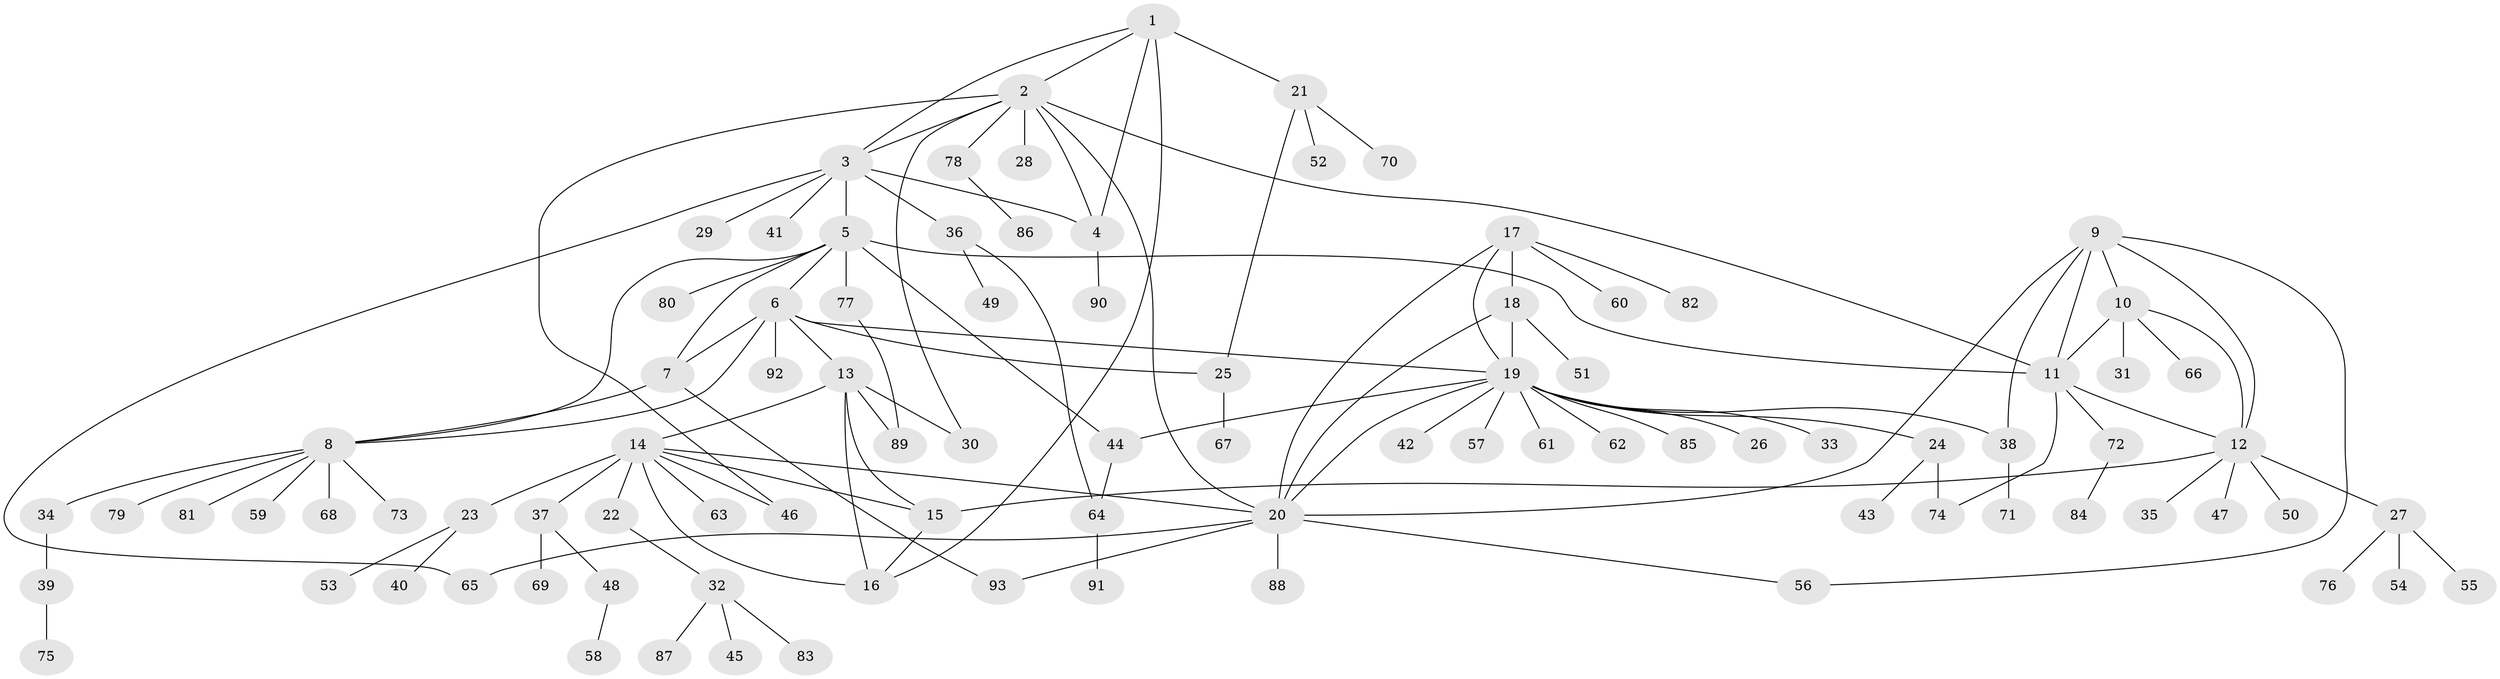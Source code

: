// Generated by graph-tools (version 1.1) at 2025/26/03/09/25 03:26:44]
// undirected, 93 vertices, 124 edges
graph export_dot {
graph [start="1"]
  node [color=gray90,style=filled];
  1;
  2;
  3;
  4;
  5;
  6;
  7;
  8;
  9;
  10;
  11;
  12;
  13;
  14;
  15;
  16;
  17;
  18;
  19;
  20;
  21;
  22;
  23;
  24;
  25;
  26;
  27;
  28;
  29;
  30;
  31;
  32;
  33;
  34;
  35;
  36;
  37;
  38;
  39;
  40;
  41;
  42;
  43;
  44;
  45;
  46;
  47;
  48;
  49;
  50;
  51;
  52;
  53;
  54;
  55;
  56;
  57;
  58;
  59;
  60;
  61;
  62;
  63;
  64;
  65;
  66;
  67;
  68;
  69;
  70;
  71;
  72;
  73;
  74;
  75;
  76;
  77;
  78;
  79;
  80;
  81;
  82;
  83;
  84;
  85;
  86;
  87;
  88;
  89;
  90;
  91;
  92;
  93;
  1 -- 2;
  1 -- 3;
  1 -- 4;
  1 -- 16;
  1 -- 21;
  2 -- 3;
  2 -- 4;
  2 -- 11;
  2 -- 20;
  2 -- 28;
  2 -- 30;
  2 -- 46;
  2 -- 78;
  3 -- 4;
  3 -- 5;
  3 -- 29;
  3 -- 36;
  3 -- 41;
  3 -- 65;
  4 -- 90;
  5 -- 6;
  5 -- 7;
  5 -- 8;
  5 -- 11;
  5 -- 44;
  5 -- 77;
  5 -- 80;
  6 -- 7;
  6 -- 8;
  6 -- 13;
  6 -- 19;
  6 -- 25;
  6 -- 92;
  7 -- 8;
  7 -- 93;
  8 -- 34;
  8 -- 59;
  8 -- 68;
  8 -- 73;
  8 -- 79;
  8 -- 81;
  9 -- 10;
  9 -- 11;
  9 -- 12;
  9 -- 20;
  9 -- 38;
  9 -- 56;
  10 -- 11;
  10 -- 12;
  10 -- 31;
  10 -- 66;
  11 -- 12;
  11 -- 72;
  11 -- 74;
  12 -- 15;
  12 -- 27;
  12 -- 35;
  12 -- 47;
  12 -- 50;
  13 -- 14;
  13 -- 15;
  13 -- 16;
  13 -- 30;
  13 -- 89;
  14 -- 15;
  14 -- 16;
  14 -- 20;
  14 -- 22;
  14 -- 23;
  14 -- 37;
  14 -- 46;
  14 -- 63;
  15 -- 16;
  17 -- 18;
  17 -- 19;
  17 -- 20;
  17 -- 60;
  17 -- 82;
  18 -- 19;
  18 -- 20;
  18 -- 51;
  19 -- 20;
  19 -- 24;
  19 -- 26;
  19 -- 33;
  19 -- 38;
  19 -- 42;
  19 -- 44;
  19 -- 57;
  19 -- 61;
  19 -- 62;
  19 -- 85;
  20 -- 56;
  20 -- 65;
  20 -- 88;
  20 -- 93;
  21 -- 25;
  21 -- 52;
  21 -- 70;
  22 -- 32;
  23 -- 40;
  23 -- 53;
  24 -- 43;
  24 -- 74;
  25 -- 67;
  27 -- 54;
  27 -- 55;
  27 -- 76;
  32 -- 45;
  32 -- 83;
  32 -- 87;
  34 -- 39;
  36 -- 49;
  36 -- 64;
  37 -- 48;
  37 -- 69;
  38 -- 71;
  39 -- 75;
  44 -- 64;
  48 -- 58;
  64 -- 91;
  72 -- 84;
  77 -- 89;
  78 -- 86;
}
